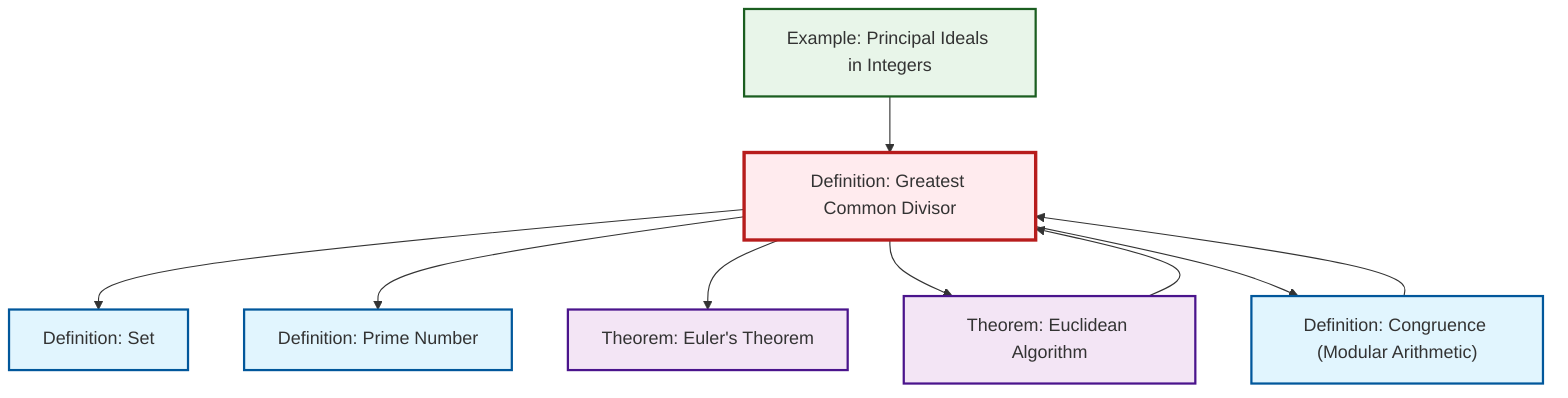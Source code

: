 graph TD
    classDef definition fill:#e1f5fe,stroke:#01579b,stroke-width:2px
    classDef theorem fill:#f3e5f5,stroke:#4a148c,stroke-width:2px
    classDef axiom fill:#fff3e0,stroke:#e65100,stroke-width:2px
    classDef example fill:#e8f5e9,stroke:#1b5e20,stroke-width:2px
    classDef current fill:#ffebee,stroke:#b71c1c,stroke-width:3px
    def-gcd["Definition: Greatest Common Divisor"]:::definition
    thm-euler["Theorem: Euler's Theorem"]:::theorem
    ex-principal-ideal["Example: Principal Ideals in Integers"]:::example
    thm-euclidean-algorithm["Theorem: Euclidean Algorithm"]:::theorem
    def-congruence["Definition: Congruence (Modular Arithmetic)"]:::definition
    def-set["Definition: Set"]:::definition
    def-prime["Definition: Prime Number"]:::definition
    def-gcd --> def-set
    def-gcd --> def-prime
    def-gcd --> thm-euler
    ex-principal-ideal --> def-gcd
    def-gcd --> thm-euclidean-algorithm
    thm-euclidean-algorithm --> def-gcd
    def-gcd --> def-congruence
    def-congruence --> def-gcd
    class def-gcd current